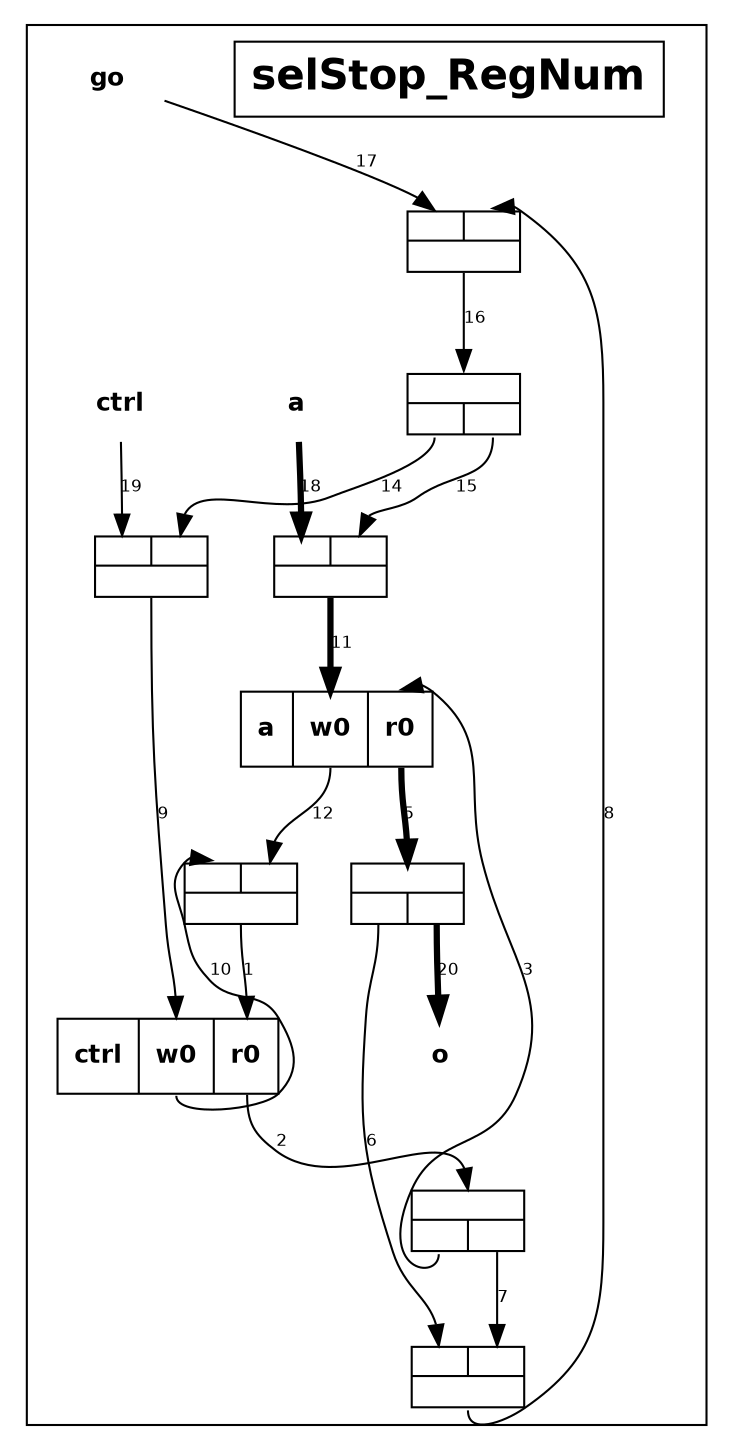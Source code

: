 digraph selStop_RegNum {
  outputorder="edgesfirst";
  size="7.086614173228347,10.236220472440946";
  ratio="2.0"
  subgraph cluster_selStop_RegNum {
    edge [fontsize="8", fontname="Helvetica", labelfontname="Helvetica", labelfontsize="8", arrowhead="normal"];
    node [fontsize="12", fontname="Helvetica-Bold", shape="box"];
    title [label="selStop_RegNum", fontsize="20"];
    port0 [portref="0", label="go", style="bold", shape="none"];
    port1 [portref="1", label="a", style="bold", shape="none"];
    port2 [portref="2", label="ctrl", style="bold", shape="none"];
    port3 [portref="3", label="o", style="bold", shape="none"];
    comp2 [compref="2", label="{{<i>}|{<o0>|<o1>}}", height="0.4", fontsize="2", nojustify="true", shape="record"];
    comp3 [compref="3", label="{{<i0>|<i1>}|{<o>}}", height="0.4", fontsize="2", nojustify="true", shape="record"];
    comp4 [compref="4", label="ctrl|<w0>w0|<r0>r0", shape="record"];
    comp5 [compref="5", label="a|<w0>w0|<r0>r0", shape="record"];
    comp6 [compref="6", label="{{<i0>|<i1>}|{<o>}}", height="0.4", fontsize="2", nojustify="true", shape="record"];
    comp7 [compref="7", label="{{<i>}|{<o0>|<o1>}}", height="0.4", fontsize="2", nojustify="true", shape="record"];
    comp9 [compref="9", label="{{<i0>|<i1>}|{<o>}}", height="0.4", fontsize="2", nojustify="true", shape="record"];
    comp10 [compref="10", label="{{<i0>|<i1>}|{<o>}}", height="0.4", fontsize="2", nojustify="true", shape="record"];
    comp11 [compref="11", label="{{<i0>|<i1>}|{<o>}}", height="0.4", fontsize="2", nojustify="true", shape="record"];
    comp12 [compref="12", label="{{<i>}|{<o0>|<o1>}}", height="0.4", fontsize="2", nojustify="true", shape="record"]
    comp6:o:s -> comp4:r0:n [linkref="1", label="1", penwidth="1", weight="1"];
    comp4:r0:s -> comp2:i:n [linkref="2", label="2", penwidth="1", weight="1"];
    comp2:o0:s -> comp5:r0:n [linkref="3", label="3", penwidth="1", weight="1"];
    comp5:r0:s -> comp12:i:n [linkref="5", label="5", penwidth="3", weight="3"];
    comp12:o0:s -> comp3:i0:n [linkref="6", label="6", penwidth="1", weight="1"];
    comp2:o1:s -> comp3:i1:n [linkref="7", label="7", penwidth="1", weight="1"];
    comp3:o:s -> comp9:i1:n [linkref="8", label="8", penwidth="1", weight="1"];
    comp11:o:s -> comp4:w0:n [linkref="9", label="9", penwidth="1", weight="1"];
    comp4:w0:s -> comp6:i0:n [linkref="10", label="10", penwidth="1", weight="1"];
    comp10:o:s -> comp5:w0:n [linkref="11", label="11", penwidth="3", weight="3"];
    comp5:w0:s -> comp6:i1:n [linkref="12", label="12", penwidth="1", weight="1"];
    comp7:o0:s -> comp11:i1:n [linkref="14", label="14", penwidth="1", weight="1"];
    comp7:o1:s -> comp10:i1:n [linkref="15", label="15", penwidth="1", weight="1"];
    comp9:o:s -> comp7:i:n [linkref="16", label="16", penwidth="1", weight="1"];
    port0 -> comp9:i0:n [linkref="17", label="17", penwidth="1", weight="1"];
    port1 -> comp10:i0:n [linkref="18", label="18", penwidth="3", weight="3"];
    port2 -> comp11:i0:n [linkref="19", label="19", penwidth="1", weight="1"];
    comp12:o1:s -> port3 [linkref="20", label="20", penwidth="3", weight="3"]
  }
}
